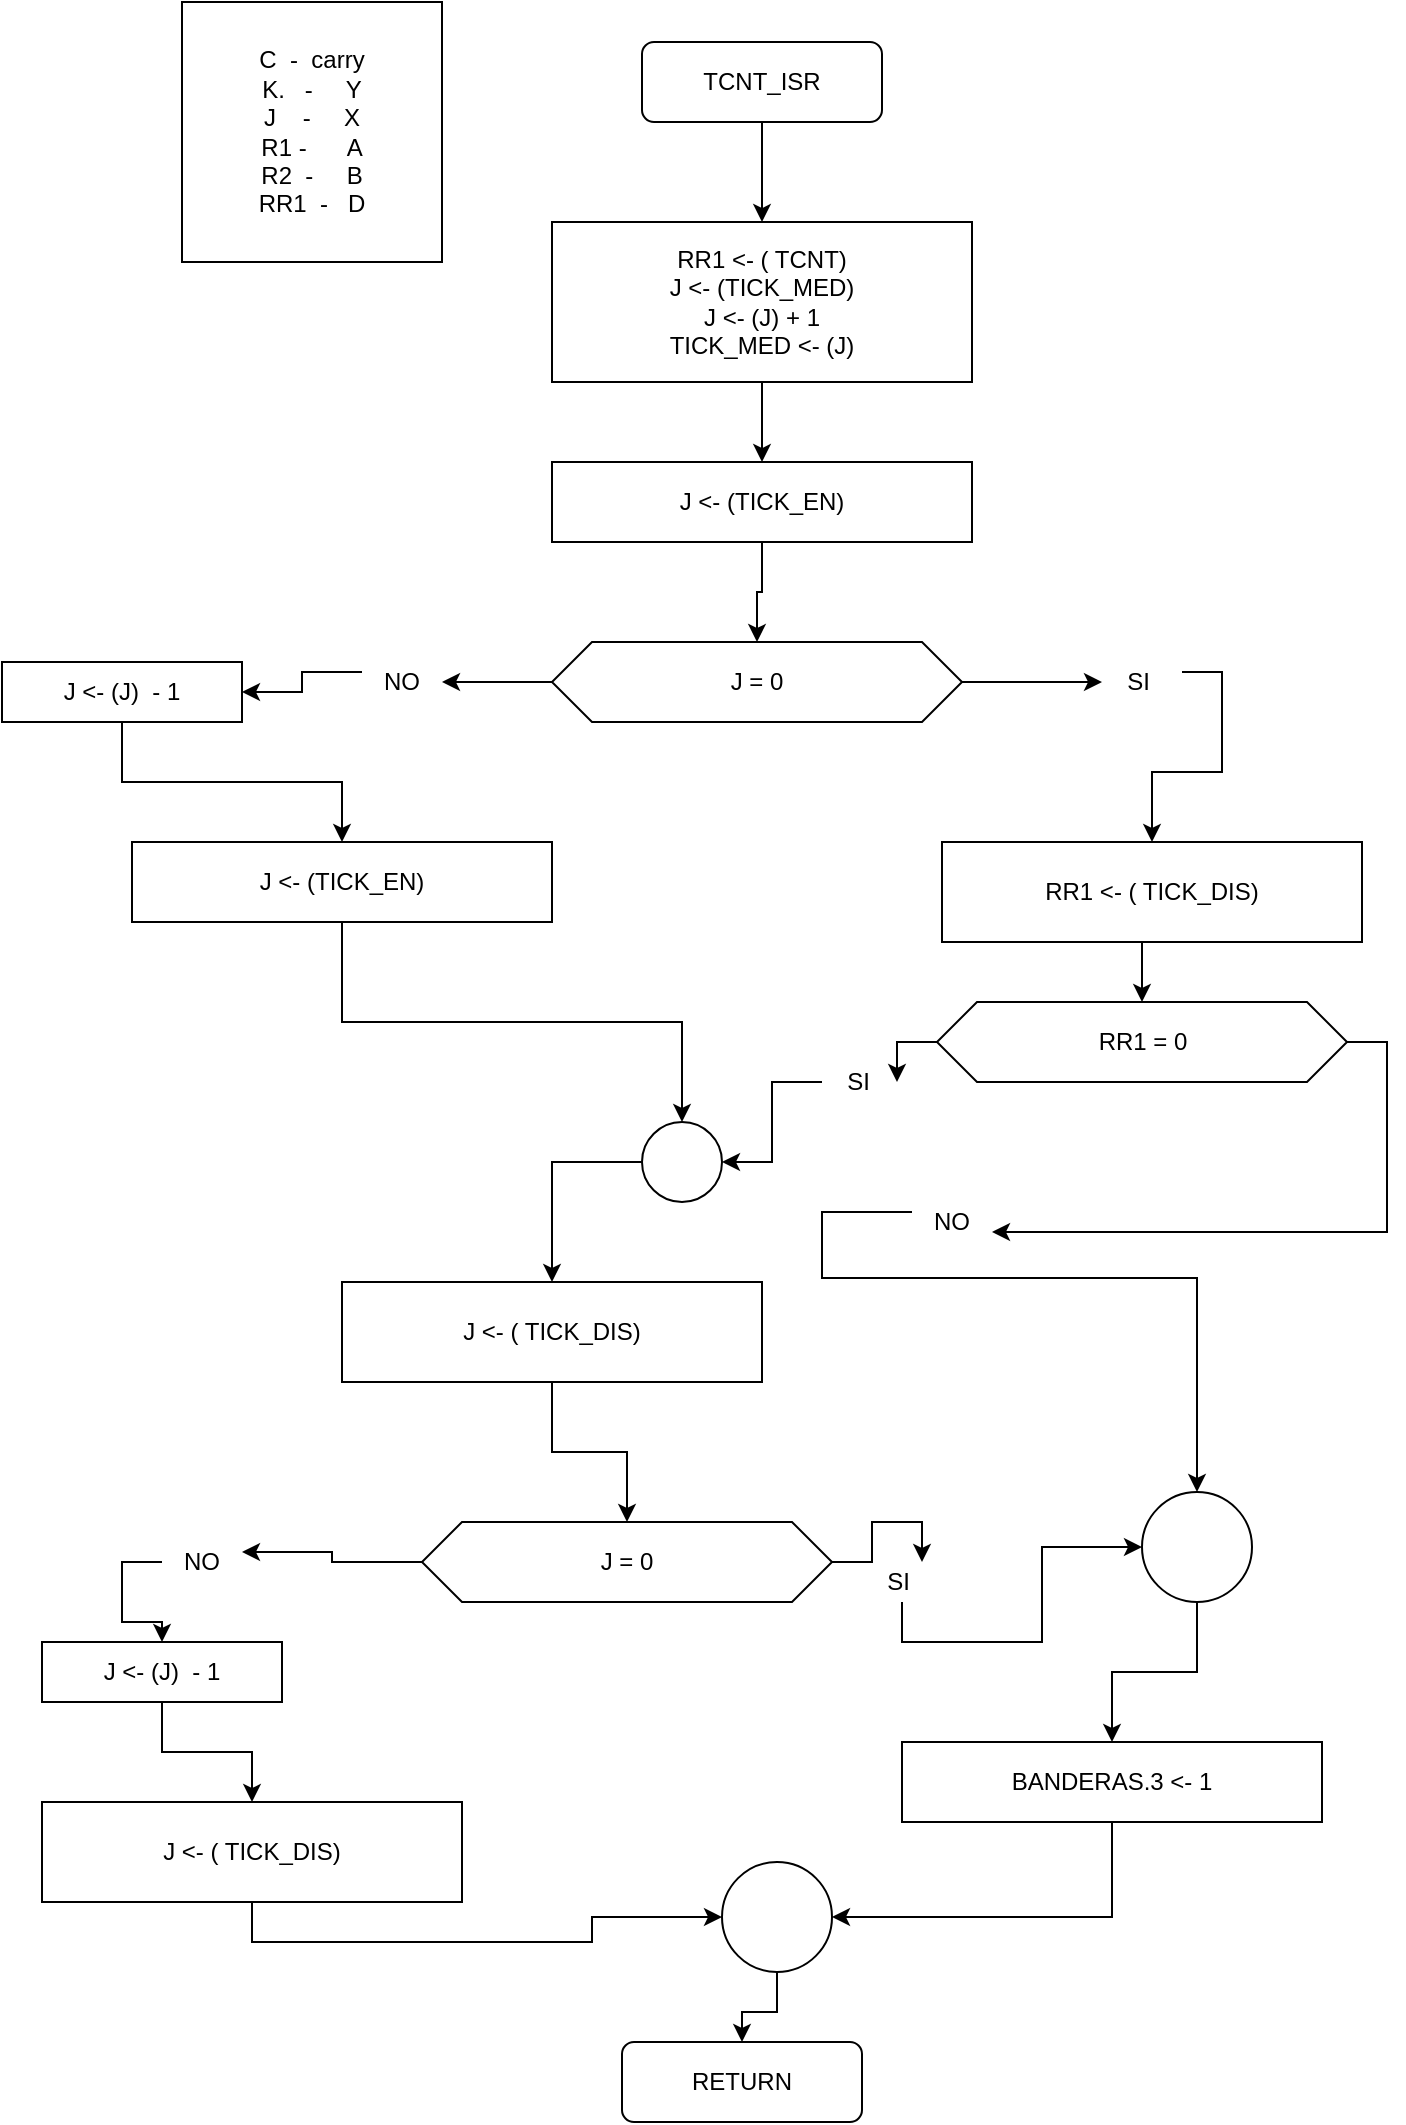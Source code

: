 <mxfile version="14.4.3"><diagram id="_kHaasV1cIDMXfcsqagU" name="Page-1"><mxGraphModel dx="1453" dy="785" grid="1" gridSize="10" guides="1" tooltips="1" connect="1" arrows="1" fold="1" page="1" pageScale="1" pageWidth="850" pageHeight="1100" math="0" shadow="0"><root><mxCell id="0"/><mxCell id="1" parent="0"/><mxCell id="TFeJ27nNeXVMJ2tWMl8k-5" style="edgeStyle=orthogonalEdgeStyle;rounded=0;orthogonalLoop=1;jettySize=auto;html=1;exitX=0.5;exitY=1;exitDx=0;exitDy=0;" edge="1" parent="1" source="TFeJ27nNeXVMJ2tWMl8k-1" target="TFeJ27nNeXVMJ2tWMl8k-4"><mxGeometry relative="1" as="geometry"/></mxCell><mxCell id="TFeJ27nNeXVMJ2tWMl8k-1" value="TCNT_ISR" style="rounded=1;whiteSpace=wrap;html=1;" vertex="1" parent="1"><mxGeometry x="380" y="60" width="120" height="40" as="geometry"/></mxCell><mxCell id="TFeJ27nNeXVMJ2tWMl8k-3" value="C &amp;nbsp;- &amp;nbsp;carry&lt;br&gt;K. &amp;nbsp; - &amp;nbsp; &amp;nbsp; Y&lt;br&gt;J &amp;nbsp; &amp;nbsp;- &amp;nbsp; &amp;nbsp; X&lt;br&gt;R1 - &amp;nbsp; &amp;nbsp; &amp;nbsp;A&lt;br&gt;R2 &amp;nbsp;- &amp;nbsp; &amp;nbsp; B&lt;br&gt;RR1 &amp;nbsp;- &amp;nbsp; D" style="whiteSpace=wrap;html=1;aspect=fixed;" vertex="1" parent="1"><mxGeometry x="150" y="40" width="130" height="130" as="geometry"/></mxCell><mxCell id="TFeJ27nNeXVMJ2tWMl8k-7" style="edgeStyle=orthogonalEdgeStyle;rounded=0;orthogonalLoop=1;jettySize=auto;html=1;exitX=0.5;exitY=1;exitDx=0;exitDy=0;" edge="1" parent="1" source="TFeJ27nNeXVMJ2tWMl8k-4" target="TFeJ27nNeXVMJ2tWMl8k-6"><mxGeometry relative="1" as="geometry"/></mxCell><mxCell id="TFeJ27nNeXVMJ2tWMl8k-4" value="RR1 &amp;lt;- ( TCNT)&lt;br&gt;J &amp;lt;- (TICK_MED)&lt;br&gt;J &amp;lt;- (J) + 1&lt;br&gt;TICK_MED &amp;lt;- (J)" style="rounded=0;whiteSpace=wrap;html=1;" vertex="1" parent="1"><mxGeometry x="335" y="150" width="210" height="80" as="geometry"/></mxCell><mxCell id="TFeJ27nNeXVMJ2tWMl8k-10" style="edgeStyle=orthogonalEdgeStyle;rounded=0;orthogonalLoop=1;jettySize=auto;html=1;exitX=0.5;exitY=1;exitDx=0;exitDy=0;entryX=0.5;entryY=0;entryDx=0;entryDy=0;" edge="1" parent="1" source="TFeJ27nNeXVMJ2tWMl8k-6" target="TFeJ27nNeXVMJ2tWMl8k-8"><mxGeometry relative="1" as="geometry"/></mxCell><mxCell id="TFeJ27nNeXVMJ2tWMl8k-6" value="J &amp;lt;- (TICK_EN)&lt;br&gt;" style="rounded=0;whiteSpace=wrap;html=1;" vertex="1" parent="1"><mxGeometry x="335" y="270" width="210" height="40" as="geometry"/></mxCell><mxCell id="TFeJ27nNeXVMJ2tWMl8k-15" style="edgeStyle=orthogonalEdgeStyle;rounded=0;orthogonalLoop=1;jettySize=auto;html=1;exitX=1;exitY=0.5;exitDx=0;exitDy=0;entryX=0;entryY=0.5;entryDx=0;entryDy=0;" edge="1" parent="1" source="TFeJ27nNeXVMJ2tWMl8k-8" target="TFeJ27nNeXVMJ2tWMl8k-12"><mxGeometry relative="1" as="geometry"/></mxCell><mxCell id="TFeJ27nNeXVMJ2tWMl8k-16" style="edgeStyle=orthogonalEdgeStyle;rounded=0;orthogonalLoop=1;jettySize=auto;html=1;exitX=0;exitY=0.5;exitDx=0;exitDy=0;" edge="1" parent="1" source="TFeJ27nNeXVMJ2tWMl8k-8" target="TFeJ27nNeXVMJ2tWMl8k-11"><mxGeometry relative="1" as="geometry"/></mxCell><mxCell id="TFeJ27nNeXVMJ2tWMl8k-8" value="J = 0" style="shape=hexagon;perimeter=hexagonPerimeter2;whiteSpace=wrap;html=1;fixedSize=1;" vertex="1" parent="1"><mxGeometry x="335" y="360" width="205" height="40" as="geometry"/></mxCell><mxCell id="TFeJ27nNeXVMJ2tWMl8k-36" style="edgeStyle=orthogonalEdgeStyle;rounded=0;orthogonalLoop=1;jettySize=auto;html=1;exitX=0;exitY=0.25;exitDx=0;exitDy=0;" edge="1" parent="1" source="TFeJ27nNeXVMJ2tWMl8k-11" target="TFeJ27nNeXVMJ2tWMl8k-35"><mxGeometry relative="1" as="geometry"/></mxCell><mxCell id="TFeJ27nNeXVMJ2tWMl8k-11" value="NO" style="text;html=1;strokeColor=none;fillColor=none;align=center;verticalAlign=middle;whiteSpace=wrap;rounded=0;" vertex="1" parent="1"><mxGeometry x="240" y="370" width="40" height="20" as="geometry"/></mxCell><mxCell id="TFeJ27nNeXVMJ2tWMl8k-18" style="edgeStyle=orthogonalEdgeStyle;rounded=0;orthogonalLoop=1;jettySize=auto;html=1;exitX=1;exitY=0.25;exitDx=0;exitDy=0;" edge="1" parent="1" source="TFeJ27nNeXVMJ2tWMl8k-12" target="TFeJ27nNeXVMJ2tWMl8k-17"><mxGeometry relative="1" as="geometry"/></mxCell><mxCell id="TFeJ27nNeXVMJ2tWMl8k-12" value="SI&amp;nbsp;" style="text;html=1;strokeColor=none;fillColor=none;align=center;verticalAlign=middle;whiteSpace=wrap;rounded=0;" vertex="1" parent="1"><mxGeometry x="610" y="370" width="40" height="20" as="geometry"/></mxCell><mxCell id="TFeJ27nNeXVMJ2tWMl8k-20" style="edgeStyle=orthogonalEdgeStyle;rounded=0;orthogonalLoop=1;jettySize=auto;html=1;exitX=0.5;exitY=1;exitDx=0;exitDy=0;entryX=0.5;entryY=0;entryDx=0;entryDy=0;" edge="1" parent="1" source="TFeJ27nNeXVMJ2tWMl8k-17" target="TFeJ27nNeXVMJ2tWMl8k-19"><mxGeometry relative="1" as="geometry"/></mxCell><mxCell id="TFeJ27nNeXVMJ2tWMl8k-17" value="RR1 &amp;lt;- ( TICK_DIS)&lt;br&gt;" style="rounded=0;whiteSpace=wrap;html=1;" vertex="1" parent="1"><mxGeometry x="530" y="460" width="210" height="50" as="geometry"/></mxCell><mxCell id="TFeJ27nNeXVMJ2tWMl8k-52" style="edgeStyle=orthogonalEdgeStyle;rounded=0;orthogonalLoop=1;jettySize=auto;html=1;exitX=0;exitY=0.5;exitDx=0;exitDy=0;" edge="1" parent="1" source="TFeJ27nNeXVMJ2tWMl8k-19" target="TFeJ27nNeXVMJ2tWMl8k-51"><mxGeometry relative="1" as="geometry"/></mxCell><mxCell id="TFeJ27nNeXVMJ2tWMl8k-54" style="edgeStyle=orthogonalEdgeStyle;rounded=0;orthogonalLoop=1;jettySize=auto;html=1;exitX=1;exitY=0.5;exitDx=0;exitDy=0;entryX=1;entryY=0.75;entryDx=0;entryDy=0;" edge="1" parent="1" source="TFeJ27nNeXVMJ2tWMl8k-19" target="TFeJ27nNeXVMJ2tWMl8k-21"><mxGeometry relative="1" as="geometry"/></mxCell><mxCell id="TFeJ27nNeXVMJ2tWMl8k-19" value="RR1 = 0" style="shape=hexagon;perimeter=hexagonPerimeter2;whiteSpace=wrap;html=1;fixedSize=1;" vertex="1" parent="1"><mxGeometry x="527.5" y="540" width="205" height="40" as="geometry"/></mxCell><mxCell id="TFeJ27nNeXVMJ2tWMl8k-44" style="edgeStyle=orthogonalEdgeStyle;rounded=0;orthogonalLoop=1;jettySize=auto;html=1;exitX=0;exitY=0.25;exitDx=0;exitDy=0;entryX=0.5;entryY=0;entryDx=0;entryDy=0;" edge="1" parent="1" source="TFeJ27nNeXVMJ2tWMl8k-21" target="TFeJ27nNeXVMJ2tWMl8k-45"><mxGeometry relative="1" as="geometry"><mxPoint x="650" y="840" as="targetPoint"/><Array as="points"><mxPoint x="470" y="645"/><mxPoint x="470" y="678"/><mxPoint x="658" y="678"/></Array></mxGeometry></mxCell><mxCell id="TFeJ27nNeXVMJ2tWMl8k-21" value="NO" style="text;html=1;strokeColor=none;fillColor=none;align=center;verticalAlign=middle;whiteSpace=wrap;rounded=0;" vertex="1" parent="1"><mxGeometry x="515" y="640" width="40" height="20" as="geometry"/></mxCell><mxCell id="TFeJ27nNeXVMJ2tWMl8k-28" style="edgeStyle=orthogonalEdgeStyle;rounded=0;orthogonalLoop=1;jettySize=auto;html=1;exitX=0.5;exitY=1;exitDx=0;exitDy=0;" edge="1" parent="1" source="TFeJ27nNeXVMJ2tWMl8k-25" target="TFeJ27nNeXVMJ2tWMl8k-27"><mxGeometry relative="1" as="geometry"/></mxCell><mxCell id="TFeJ27nNeXVMJ2tWMl8k-25" value="J &amp;lt;- ( TICK_DIS)" style="rounded=0;whiteSpace=wrap;html=1;" vertex="1" parent="1"><mxGeometry x="230" y="680" width="210" height="50" as="geometry"/></mxCell><mxCell id="TFeJ27nNeXVMJ2tWMl8k-31" style="edgeStyle=orthogonalEdgeStyle;rounded=0;orthogonalLoop=1;jettySize=auto;html=1;exitX=1;exitY=0.5;exitDx=0;exitDy=0;entryX=0.75;entryY=0;entryDx=0;entryDy=0;" edge="1" parent="1" source="TFeJ27nNeXVMJ2tWMl8k-27" target="TFeJ27nNeXVMJ2tWMl8k-30"><mxGeometry relative="1" as="geometry"/></mxCell><mxCell id="TFeJ27nNeXVMJ2tWMl8k-32" style="edgeStyle=orthogonalEdgeStyle;rounded=0;orthogonalLoop=1;jettySize=auto;html=1;exitX=0;exitY=0.5;exitDx=0;exitDy=0;entryX=1;entryY=0.25;entryDx=0;entryDy=0;" edge="1" parent="1" source="TFeJ27nNeXVMJ2tWMl8k-27" target="TFeJ27nNeXVMJ2tWMl8k-29"><mxGeometry relative="1" as="geometry"/></mxCell><mxCell id="TFeJ27nNeXVMJ2tWMl8k-27" value="J = 0" style="shape=hexagon;perimeter=hexagonPerimeter2;whiteSpace=wrap;html=1;fixedSize=1;" vertex="1" parent="1"><mxGeometry x="270" y="800" width="205" height="40" as="geometry"/></mxCell><mxCell id="TFeJ27nNeXVMJ2tWMl8k-56" style="edgeStyle=orthogonalEdgeStyle;rounded=0;orthogonalLoop=1;jettySize=auto;html=1;exitX=0;exitY=0.5;exitDx=0;exitDy=0;" edge="1" parent="1" source="TFeJ27nNeXVMJ2tWMl8k-29" target="TFeJ27nNeXVMJ2tWMl8k-55"><mxGeometry relative="1" as="geometry"/></mxCell><mxCell id="TFeJ27nNeXVMJ2tWMl8k-29" value="NO" style="text;html=1;strokeColor=none;fillColor=none;align=center;verticalAlign=middle;whiteSpace=wrap;rounded=0;" vertex="1" parent="1"><mxGeometry x="140" y="810" width="40" height="20" as="geometry"/></mxCell><mxCell id="TFeJ27nNeXVMJ2tWMl8k-46" style="edgeStyle=orthogonalEdgeStyle;rounded=0;orthogonalLoop=1;jettySize=auto;html=1;exitX=0.5;exitY=1;exitDx=0;exitDy=0;entryX=0;entryY=0.5;entryDx=0;entryDy=0;" edge="1" parent="1" source="TFeJ27nNeXVMJ2tWMl8k-30" target="TFeJ27nNeXVMJ2tWMl8k-45"><mxGeometry relative="1" as="geometry"/></mxCell><mxCell id="TFeJ27nNeXVMJ2tWMl8k-30" value="SI&amp;nbsp;" style="text;html=1;strokeColor=none;fillColor=none;align=center;verticalAlign=middle;whiteSpace=wrap;rounded=0;" vertex="1" parent="1"><mxGeometry x="490" y="820" width="40" height="20" as="geometry"/></mxCell><mxCell id="TFeJ27nNeXVMJ2tWMl8k-60" style="edgeStyle=orthogonalEdgeStyle;rounded=0;orthogonalLoop=1;jettySize=auto;html=1;exitX=0.5;exitY=1;exitDx=0;exitDy=0;entryX=1;entryY=0.5;entryDx=0;entryDy=0;" edge="1" parent="1" source="TFeJ27nNeXVMJ2tWMl8k-33" target="TFeJ27nNeXVMJ2tWMl8k-59"><mxGeometry relative="1" as="geometry"/></mxCell><mxCell id="TFeJ27nNeXVMJ2tWMl8k-33" value="BANDERAS.3 &amp;lt;- 1" style="rounded=0;whiteSpace=wrap;html=1;" vertex="1" parent="1"><mxGeometry x="510" y="910" width="210" height="40" as="geometry"/></mxCell><mxCell id="TFeJ27nNeXVMJ2tWMl8k-38" style="edgeStyle=orthogonalEdgeStyle;rounded=0;orthogonalLoop=1;jettySize=auto;html=1;exitX=0.5;exitY=1;exitDx=0;exitDy=0;entryX=0.5;entryY=0;entryDx=0;entryDy=0;" edge="1" parent="1" source="TFeJ27nNeXVMJ2tWMl8k-35" target="TFeJ27nNeXVMJ2tWMl8k-37"><mxGeometry relative="1" as="geometry"/></mxCell><mxCell id="TFeJ27nNeXVMJ2tWMl8k-35" value="J &amp;lt;- (J) &amp;nbsp;- 1" style="rounded=0;whiteSpace=wrap;html=1;" vertex="1" parent="1"><mxGeometry x="60" y="370" width="120" height="30" as="geometry"/></mxCell><mxCell id="TFeJ27nNeXVMJ2tWMl8k-43" style="edgeStyle=orthogonalEdgeStyle;rounded=0;orthogonalLoop=1;jettySize=auto;html=1;exitX=0.5;exitY=1;exitDx=0;exitDy=0;" edge="1" parent="1" source="TFeJ27nNeXVMJ2tWMl8k-37" target="TFeJ27nNeXVMJ2tWMl8k-39"><mxGeometry relative="1" as="geometry"/></mxCell><mxCell id="TFeJ27nNeXVMJ2tWMl8k-37" value="J &amp;lt;- (TICK_EN)&lt;br&gt;" style="rounded=0;whiteSpace=wrap;html=1;" vertex="1" parent="1"><mxGeometry x="125" y="460" width="210" height="40" as="geometry"/></mxCell><mxCell id="TFeJ27nNeXVMJ2tWMl8k-41" style="edgeStyle=orthogonalEdgeStyle;rounded=0;orthogonalLoop=1;jettySize=auto;html=1;exitX=0;exitY=0.5;exitDx=0;exitDy=0;" edge="1" parent="1" source="TFeJ27nNeXVMJ2tWMl8k-39" target="TFeJ27nNeXVMJ2tWMl8k-25"><mxGeometry relative="1" as="geometry"/></mxCell><mxCell id="TFeJ27nNeXVMJ2tWMl8k-39" value="" style="ellipse;whiteSpace=wrap;html=1;aspect=fixed;" vertex="1" parent="1"><mxGeometry x="380" y="600" width="40" height="40" as="geometry"/></mxCell><mxCell id="TFeJ27nNeXVMJ2tWMl8k-42" value="RETURN" style="rounded=1;whiteSpace=wrap;html=1;" vertex="1" parent="1"><mxGeometry x="370" y="1060" width="120" height="40" as="geometry"/></mxCell><mxCell id="TFeJ27nNeXVMJ2tWMl8k-47" style="edgeStyle=orthogonalEdgeStyle;rounded=0;orthogonalLoop=1;jettySize=auto;html=1;exitX=0.5;exitY=1;exitDx=0;exitDy=0;" edge="1" parent="1" source="TFeJ27nNeXVMJ2tWMl8k-45" target="TFeJ27nNeXVMJ2tWMl8k-33"><mxGeometry relative="1" as="geometry"/></mxCell><mxCell id="TFeJ27nNeXVMJ2tWMl8k-45" value="" style="ellipse;whiteSpace=wrap;html=1;aspect=fixed;" vertex="1" parent="1"><mxGeometry x="630" y="785" width="55" height="55" as="geometry"/></mxCell><mxCell id="TFeJ27nNeXVMJ2tWMl8k-53" style="edgeStyle=orthogonalEdgeStyle;rounded=0;orthogonalLoop=1;jettySize=auto;html=1;exitX=0;exitY=0.5;exitDx=0;exitDy=0;entryX=1;entryY=0.5;entryDx=0;entryDy=0;" edge="1" parent="1" source="TFeJ27nNeXVMJ2tWMl8k-51" target="TFeJ27nNeXVMJ2tWMl8k-39"><mxGeometry relative="1" as="geometry"/></mxCell><mxCell id="TFeJ27nNeXVMJ2tWMl8k-51" value="SI&amp;nbsp;" style="text;html=1;strokeColor=none;fillColor=none;align=center;verticalAlign=middle;whiteSpace=wrap;rounded=0;" vertex="1" parent="1"><mxGeometry x="470" y="570" width="40" height="20" as="geometry"/></mxCell><mxCell id="TFeJ27nNeXVMJ2tWMl8k-58" style="edgeStyle=orthogonalEdgeStyle;rounded=0;orthogonalLoop=1;jettySize=auto;html=1;exitX=0.5;exitY=1;exitDx=0;exitDy=0;entryX=0.5;entryY=0;entryDx=0;entryDy=0;" edge="1" parent="1" source="TFeJ27nNeXVMJ2tWMl8k-55" target="TFeJ27nNeXVMJ2tWMl8k-57"><mxGeometry relative="1" as="geometry"/></mxCell><mxCell id="TFeJ27nNeXVMJ2tWMl8k-55" value="J &amp;lt;- (J) &amp;nbsp;- 1" style="rounded=0;whiteSpace=wrap;html=1;" vertex="1" parent="1"><mxGeometry x="80" y="860" width="120" height="30" as="geometry"/></mxCell><mxCell id="TFeJ27nNeXVMJ2tWMl8k-61" style="edgeStyle=orthogonalEdgeStyle;rounded=0;orthogonalLoop=1;jettySize=auto;html=1;exitX=0.5;exitY=1;exitDx=0;exitDy=0;" edge="1" parent="1" source="TFeJ27nNeXVMJ2tWMl8k-57" target="TFeJ27nNeXVMJ2tWMl8k-59"><mxGeometry relative="1" as="geometry"/></mxCell><mxCell id="TFeJ27nNeXVMJ2tWMl8k-57" value="J &amp;lt;- ( TICK_DIS)" style="rounded=0;whiteSpace=wrap;html=1;" vertex="1" parent="1"><mxGeometry x="80" y="940" width="210" height="50" as="geometry"/></mxCell><mxCell id="TFeJ27nNeXVMJ2tWMl8k-62" style="edgeStyle=orthogonalEdgeStyle;rounded=0;orthogonalLoop=1;jettySize=auto;html=1;exitX=0.5;exitY=1;exitDx=0;exitDy=0;" edge="1" parent="1" source="TFeJ27nNeXVMJ2tWMl8k-59" target="TFeJ27nNeXVMJ2tWMl8k-42"><mxGeometry relative="1" as="geometry"/></mxCell><mxCell id="TFeJ27nNeXVMJ2tWMl8k-59" value="" style="ellipse;whiteSpace=wrap;html=1;aspect=fixed;" vertex="1" parent="1"><mxGeometry x="420" y="970" width="55" height="55" as="geometry"/></mxCell></root></mxGraphModel></diagram></mxfile>